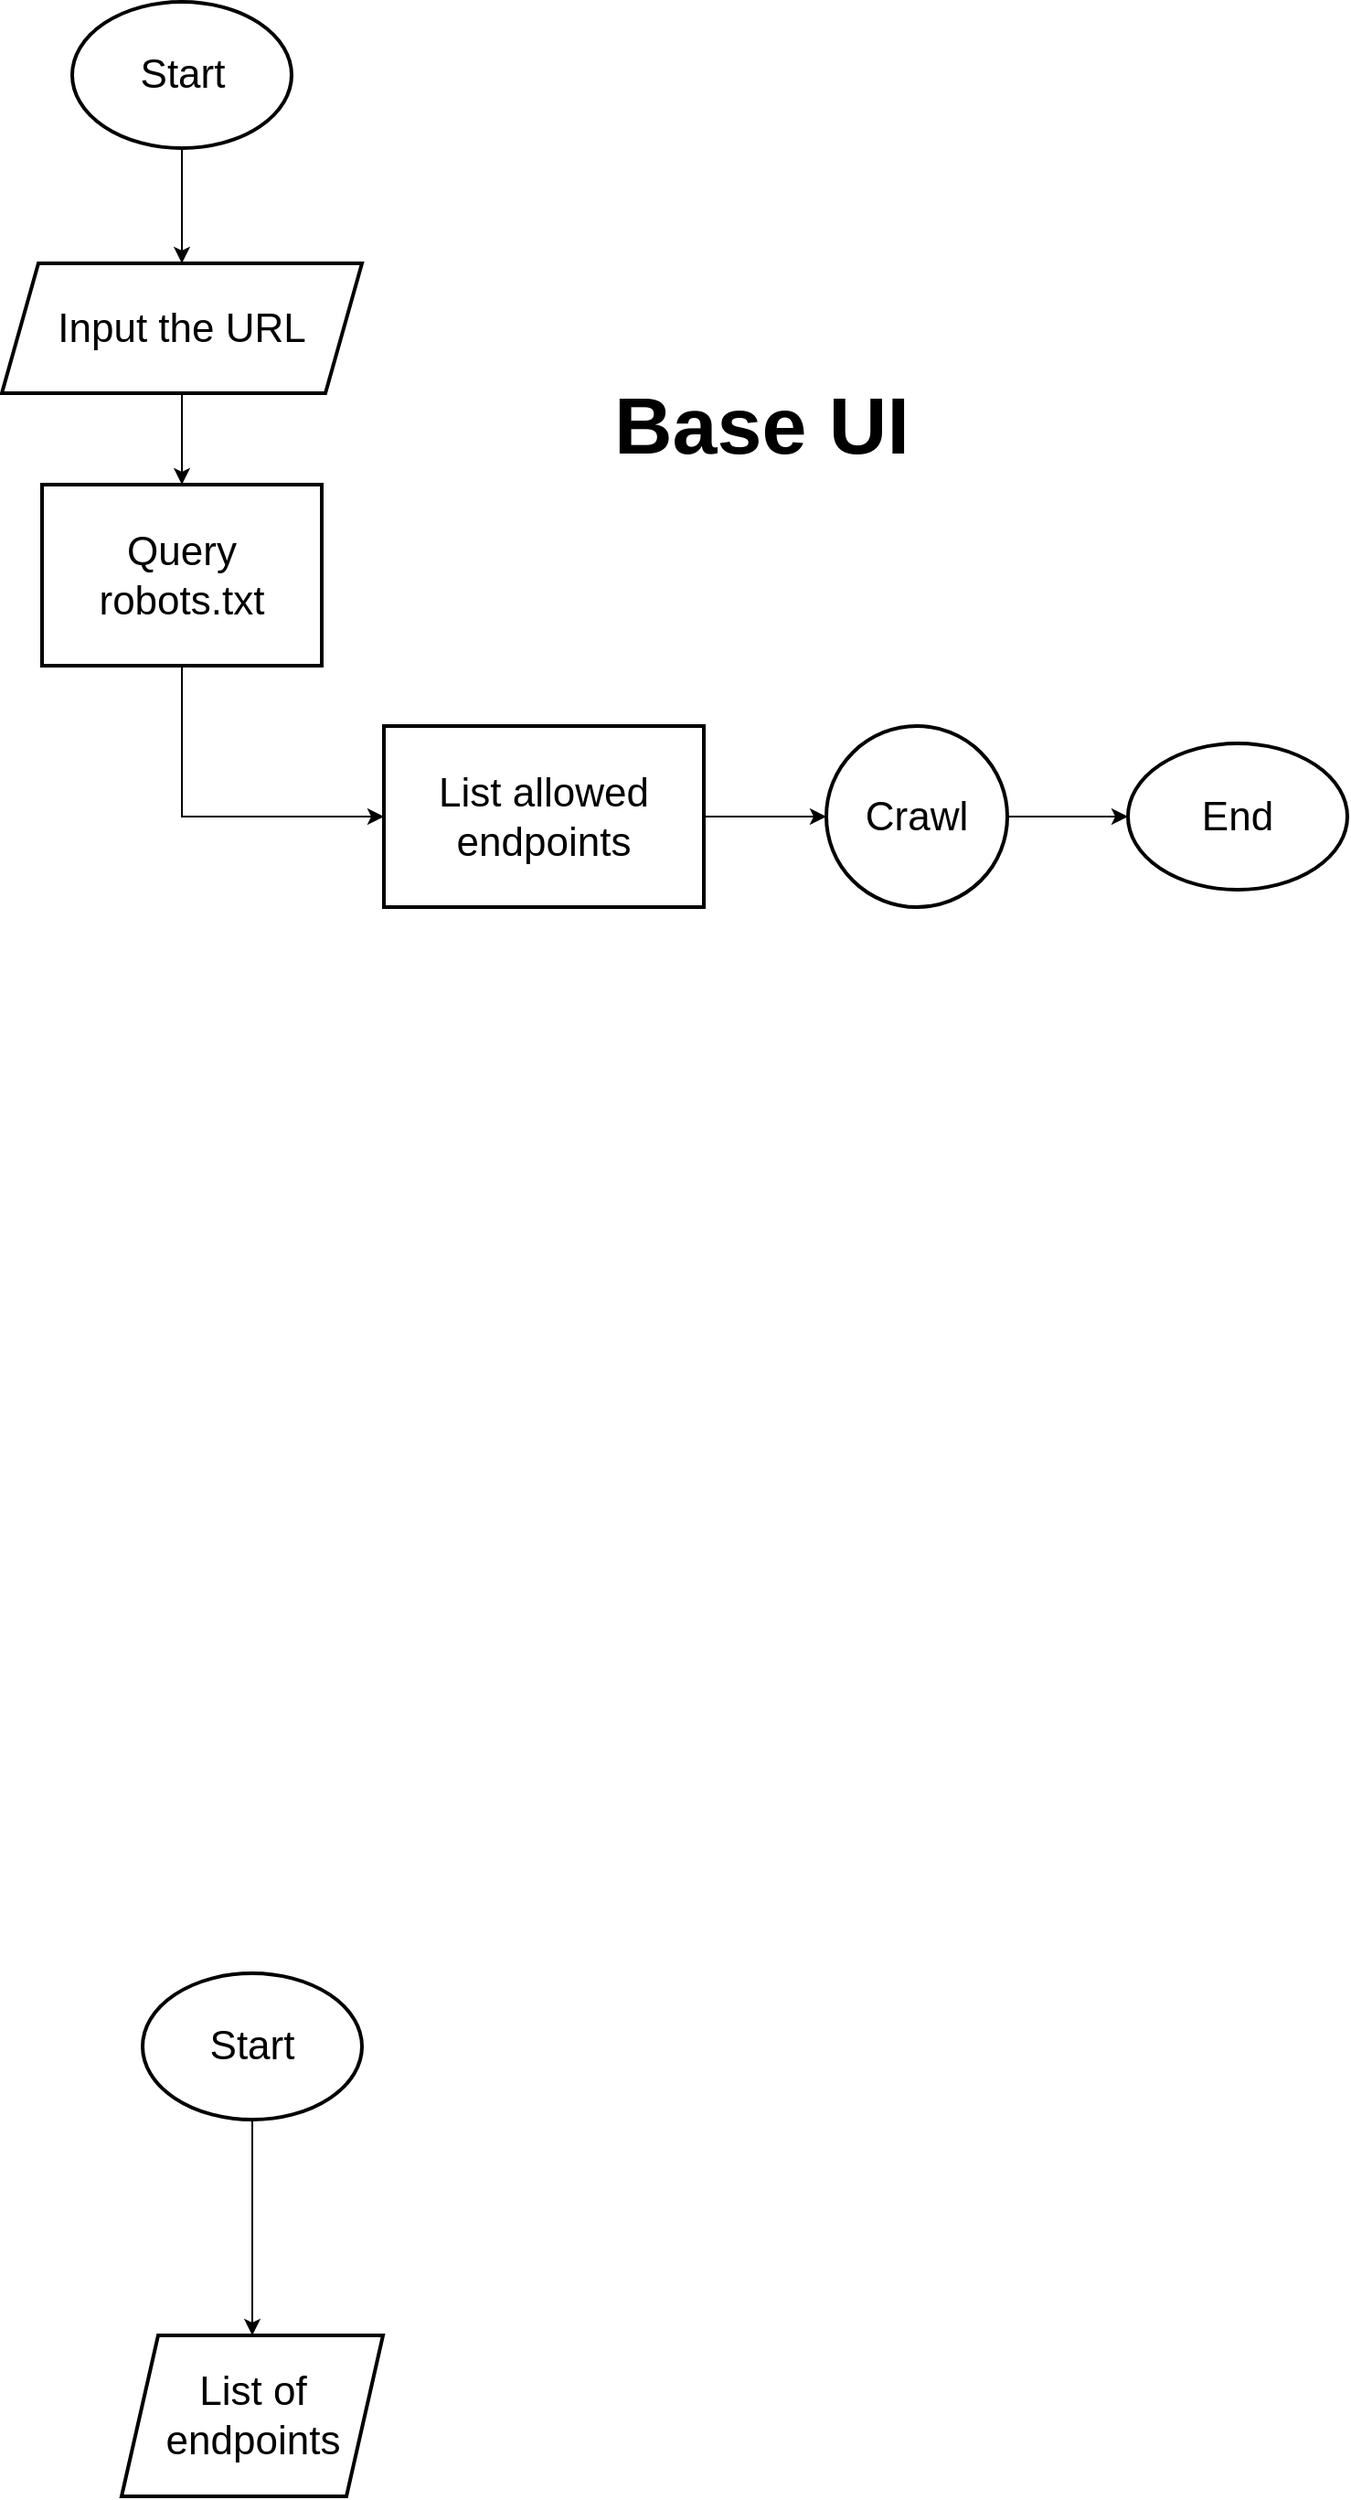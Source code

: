 <mxfile version="20.6.2" type="device"><diagram id="cZR2GcxtPwBJmY5NvZAr" name="Page-1"><mxGraphModel dx="1486" dy="884" grid="1" gridSize="11" guides="1" tooltips="1" connect="1" arrows="1" fold="1" page="1" pageScale="1" pageWidth="1700" pageHeight="1100" math="0" shadow="0"><root><mxCell id="0"/><mxCell id="1" parent="0"/><mxCell id="v8fiwkQRdYRGYKi5AlX2-26" value="" style="group" vertex="1" connectable="0" parent="1"><mxGeometry x="77" y="77" width="736" height="495" as="geometry"/></mxCell><mxCell id="v8fiwkQRdYRGYKi5AlX2-3" value="Input the URL" style="shape=parallelogram;perimeter=parallelogramPerimeter;whiteSpace=wrap;html=1;fixedSize=1;strokeWidth=2;fontSize=22;" vertex="1" parent="v8fiwkQRdYRGYKi5AlX2-26"><mxGeometry y="143" width="197" height="71" as="geometry"/></mxCell><mxCell id="v8fiwkQRdYRGYKi5AlX2-5" style="edgeStyle=orthogonalEdgeStyle;rounded=0;orthogonalLoop=1;jettySize=auto;html=1;fontSize=22;jumpSize=6;" edge="1" parent="v8fiwkQRdYRGYKi5AlX2-26" source="v8fiwkQRdYRGYKi5AlX2-4" target="v8fiwkQRdYRGYKi5AlX2-3"><mxGeometry relative="1" as="geometry"/></mxCell><mxCell id="v8fiwkQRdYRGYKi5AlX2-4" value="Start" style="ellipse;whiteSpace=wrap;html=1;strokeWidth=2;fontSize=22;" vertex="1" parent="v8fiwkQRdYRGYKi5AlX2-26"><mxGeometry x="38.5" width="120" height="80" as="geometry"/></mxCell><mxCell id="v8fiwkQRdYRGYKi5AlX2-7" value="Query robots.txt" style="rounded=0;whiteSpace=wrap;html=1;strokeWidth=2;fontSize=22;" vertex="1" parent="v8fiwkQRdYRGYKi5AlX2-26"><mxGeometry x="22" y="264" width="153" height="99" as="geometry"/></mxCell><mxCell id="v8fiwkQRdYRGYKi5AlX2-8" style="edgeStyle=orthogonalEdgeStyle;rounded=0;jumpSize=6;orthogonalLoop=1;jettySize=auto;html=1;exitX=0.5;exitY=1;exitDx=0;exitDy=0;entryX=0.5;entryY=0;entryDx=0;entryDy=0;fontSize=22;" edge="1" parent="v8fiwkQRdYRGYKi5AlX2-26" source="v8fiwkQRdYRGYKi5AlX2-3" target="v8fiwkQRdYRGYKi5AlX2-7"><mxGeometry relative="1" as="geometry"/></mxCell><mxCell id="v8fiwkQRdYRGYKi5AlX2-10" value="List allowed endpoints" style="rounded=0;whiteSpace=wrap;html=1;strokeWidth=2;fontSize=22;" vertex="1" parent="v8fiwkQRdYRGYKi5AlX2-26"><mxGeometry x="209" y="396" width="175" height="99" as="geometry"/></mxCell><mxCell id="v8fiwkQRdYRGYKi5AlX2-11" style="edgeStyle=orthogonalEdgeStyle;rounded=0;jumpSize=6;orthogonalLoop=1;jettySize=auto;html=1;exitX=0.5;exitY=1;exitDx=0;exitDy=0;entryX=0;entryY=0.5;entryDx=0;entryDy=0;fontSize=22;" edge="1" parent="v8fiwkQRdYRGYKi5AlX2-26" source="v8fiwkQRdYRGYKi5AlX2-7" target="v8fiwkQRdYRGYKi5AlX2-10"><mxGeometry relative="1" as="geometry"/></mxCell><mxCell id="v8fiwkQRdYRGYKi5AlX2-16" value="Crawl" style="ellipse;whiteSpace=wrap;html=1;aspect=fixed;strokeWidth=2;fontSize=22;" vertex="1" parent="v8fiwkQRdYRGYKi5AlX2-26"><mxGeometry x="451" y="396" width="99" height="99" as="geometry"/></mxCell><mxCell id="v8fiwkQRdYRGYKi5AlX2-22" style="edgeStyle=orthogonalEdgeStyle;rounded=0;jumpSize=6;orthogonalLoop=1;jettySize=auto;html=1;entryX=0;entryY=0.5;entryDx=0;entryDy=0;fontSize=22;" edge="1" parent="v8fiwkQRdYRGYKi5AlX2-26" source="v8fiwkQRdYRGYKi5AlX2-10" target="v8fiwkQRdYRGYKi5AlX2-16"><mxGeometry relative="1" as="geometry"/></mxCell><mxCell id="v8fiwkQRdYRGYKi5AlX2-23" value="End" style="ellipse;whiteSpace=wrap;html=1;strokeWidth=2;fontSize=22;" vertex="1" parent="v8fiwkQRdYRGYKi5AlX2-26"><mxGeometry x="616" y="405.5" width="120" height="80" as="geometry"/></mxCell><mxCell id="v8fiwkQRdYRGYKi5AlX2-24" style="edgeStyle=orthogonalEdgeStyle;rounded=0;jumpSize=6;orthogonalLoop=1;jettySize=auto;html=1;exitX=1;exitY=0.5;exitDx=0;exitDy=0;entryX=0;entryY=0.5;entryDx=0;entryDy=0;fontSize=22;" edge="1" parent="v8fiwkQRdYRGYKi5AlX2-26" source="v8fiwkQRdYRGYKi5AlX2-16" target="v8fiwkQRdYRGYKi5AlX2-23"><mxGeometry relative="1" as="geometry"/></mxCell><mxCell id="v8fiwkQRdYRGYKi5AlX2-25" value="&lt;h1&gt;Base UI&lt;/h1&gt;" style="text;html=1;strokeColor=none;fillColor=none;spacing=5;spacingTop=-20;whiteSpace=wrap;overflow=hidden;rounded=0;strokeWidth=2;fontSize=22;" vertex="1" parent="v8fiwkQRdYRGYKi5AlX2-26"><mxGeometry x="330" y="187" width="190" height="120" as="geometry"/></mxCell><mxCell id="v8fiwkQRdYRGYKi5AlX2-33" style="edgeStyle=orthogonalEdgeStyle;rounded=0;jumpSize=6;orthogonalLoop=1;jettySize=auto;html=1;entryX=0.5;entryY=0;entryDx=0;entryDy=0;fontSize=22;" edge="1" parent="1" source="v8fiwkQRdYRGYKi5AlX2-31" target="v8fiwkQRdYRGYKi5AlX2-32"><mxGeometry relative="1" as="geometry"/></mxCell><mxCell id="v8fiwkQRdYRGYKi5AlX2-31" value="Start" style="ellipse;whiteSpace=wrap;html=1;strokeWidth=2;fontSize=22;" vertex="1" parent="1"><mxGeometry x="154" y="1155" width="120" height="80" as="geometry"/></mxCell><mxCell id="v8fiwkQRdYRGYKi5AlX2-32" value="List of endpoints" style="shape=parallelogram;perimeter=parallelogramPerimeter;whiteSpace=wrap;html=1;fixedSize=1;strokeWidth=2;fontSize=22;" vertex="1" parent="1"><mxGeometry x="142.5" y="1353" width="143" height="88" as="geometry"/></mxCell></root></mxGraphModel></diagram></mxfile>